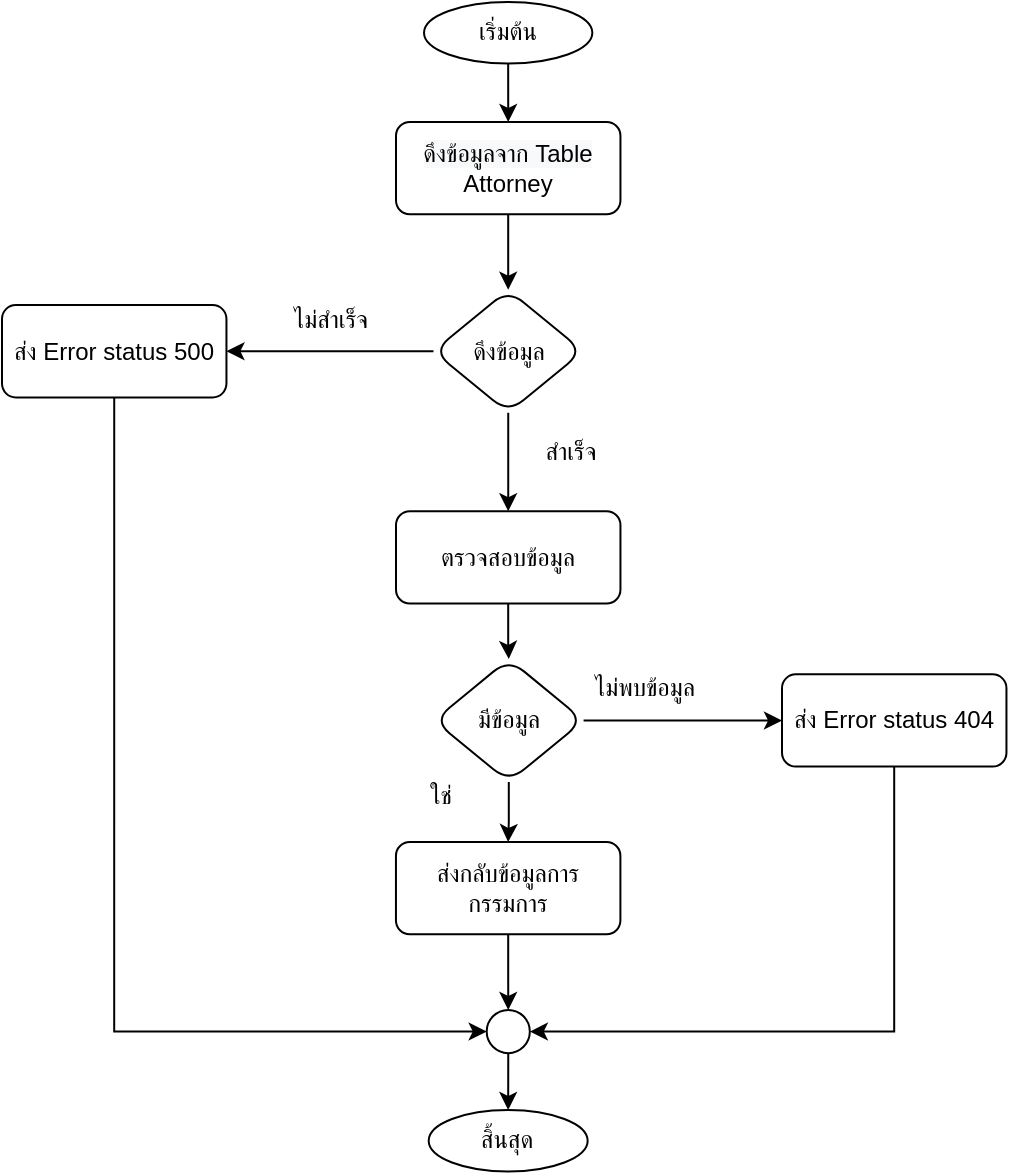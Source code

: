 <mxfile version="20.2.8" type="github">
  <diagram id="QipZethbqMtxS_LvmDGp" name="หน้า-1">
    <mxGraphModel dx="1426" dy="737" grid="1" gridSize="10" guides="1" tooltips="1" connect="1" arrows="1" fold="1" page="1" pageScale="1" pageWidth="827" pageHeight="1169" math="0" shadow="0">
      <root>
        <mxCell id="0" />
        <mxCell id="1" parent="0" />
        <mxCell id="j2K7Y9yZq-5MMMeBtxWt-9" style="edgeStyle=orthogonalEdgeStyle;rounded=0;orthogonalLoop=1;jettySize=auto;html=1;entryX=1;entryY=0.5;entryDx=0;entryDy=0;endArrow=classic;endFill=1;" parent="1" source="j2K7Y9yZq-5MMMeBtxWt-11" target="j2K7Y9yZq-5MMMeBtxWt-7" edge="1">
          <mxGeometry relative="1" as="geometry" />
        </mxCell>
        <mxCell id="j2K7Y9yZq-5MMMeBtxWt-16" value="" style="edgeStyle=orthogonalEdgeStyle;rounded=0;orthogonalLoop=1;jettySize=auto;html=1;endArrow=classic;endFill=1;" parent="1" source="j2K7Y9yZq-5MMMeBtxWt-8" target="j2K7Y9yZq-5MMMeBtxWt-15" edge="1">
          <mxGeometry relative="1" as="geometry" />
        </mxCell>
        <mxCell id="j2K7Y9yZq-5MMMeBtxWt-7" value="ส่ง Error status 500" style="whiteSpace=wrap;html=1;rounded=1;" parent="1" vertex="1">
          <mxGeometry x="160.002" y="191.542" width="112.227" height="46.154" as="geometry" />
        </mxCell>
        <mxCell id="j2K7Y9yZq-5MMMeBtxWt-15" value="มีข้อมูล" style="rhombus;whiteSpace=wrap;html=1;rounded=1;" parent="1" vertex="1">
          <mxGeometry x="375.999" y="368.457" width="74.818" height="61.538" as="geometry" />
        </mxCell>
        <mxCell id="yHEJh9KF-Jgp3zE6XoHF-5" style="edgeStyle=orthogonalEdgeStyle;rounded=0;orthogonalLoop=1;jettySize=auto;html=1;entryX=1;entryY=0.5;entryDx=0;entryDy=0;endArrow=classic;endFill=1;" edge="1" parent="1" source="j2K7Y9yZq-5MMMeBtxWt-17" target="j2K7Y9yZq-5MMMeBtxWt-24">
          <mxGeometry relative="1" as="geometry">
            <Array as="points">
              <mxPoint x="606" y="555" />
            </Array>
          </mxGeometry>
        </mxCell>
        <mxCell id="j2K7Y9yZq-5MMMeBtxWt-17" value="ส่ง Error status 404" style="whiteSpace=wrap;html=1;rounded=1;" parent="1" vertex="1">
          <mxGeometry x="550.002" y="376.149" width="112.227" height="46.154" as="geometry" />
        </mxCell>
        <mxCell id="j2K7Y9yZq-5MMMeBtxWt-18" value="" style="edgeStyle=orthogonalEdgeStyle;rounded=0;orthogonalLoop=1;jettySize=auto;html=1;endArrow=classic;endFill=1;entryX=0;entryY=0.5;entryDx=0;entryDy=0;" parent="1" source="j2K7Y9yZq-5MMMeBtxWt-15" target="j2K7Y9yZq-5MMMeBtxWt-17" edge="1">
          <mxGeometry relative="1" as="geometry">
            <Array as="points">
              <mxPoint x="550" y="399" />
              <mxPoint x="560" y="400" />
            </Array>
          </mxGeometry>
        </mxCell>
        <mxCell id="j2K7Y9yZq-5MMMeBtxWt-19" value="ไม่พบข้อมูล" style="text;html=1;align=center;verticalAlign=middle;resizable=0;points=[];autosize=1;strokeColor=none;fillColor=none;" parent="1" vertex="1">
          <mxGeometry x="440.523" y="368.456" width="80" height="30" as="geometry" />
        </mxCell>
        <mxCell id="j2K7Y9yZq-5MMMeBtxWt-20" value="ใช่" style="text;html=1;align=center;verticalAlign=middle;resizable=0;points=[];autosize=1;strokeColor=none;fillColor=none;" parent="1" vertex="1">
          <mxGeometry x="359.0" y="422.306" width="40" height="30" as="geometry" />
        </mxCell>
        <mxCell id="j2K7Y9yZq-5MMMeBtxWt-21" value="ส่งกลับข้อมูลการกรรมการ" style="whiteSpace=wrap;html=1;rounded=1;" parent="1" vertex="1">
          <mxGeometry x="356.973" y="459.999" width="112.227" height="46.154" as="geometry" />
        </mxCell>
        <mxCell id="j2K7Y9yZq-5MMMeBtxWt-22" value="" style="edgeStyle=orthogonalEdgeStyle;rounded=0;orthogonalLoop=1;jettySize=auto;html=1;endArrow=classic;endFill=1;entryX=0.5;entryY=0;entryDx=0;entryDy=0;" parent="1" source="j2K7Y9yZq-5MMMeBtxWt-15" target="j2K7Y9yZq-5MMMeBtxWt-21" edge="1">
          <mxGeometry relative="1" as="geometry">
            <mxPoint x="56.984" y="872.308" as="targetPoint" />
          </mxGeometry>
        </mxCell>
        <mxCell id="j2K7Y9yZq-5MMMeBtxWt-25" style="edgeStyle=orthogonalEdgeStyle;rounded=0;orthogonalLoop=1;jettySize=auto;html=1;entryX=0;entryY=0.5;entryDx=0;entryDy=0;endArrow=classic;endFill=1;exitX=0.5;exitY=1;exitDx=0;exitDy=0;" parent="1" source="j2K7Y9yZq-5MMMeBtxWt-7" target="j2K7Y9yZq-5MMMeBtxWt-24" edge="1">
          <mxGeometry relative="1" as="geometry" />
        </mxCell>
        <mxCell id="j2K7Y9yZq-5MMMeBtxWt-27" style="edgeStyle=orthogonalEdgeStyle;rounded=0;orthogonalLoop=1;jettySize=auto;html=1;endArrow=classic;endFill=1;" parent="1" source="j2K7Y9yZq-5MMMeBtxWt-21" target="j2K7Y9yZq-5MMMeBtxWt-24" edge="1">
          <mxGeometry relative="1" as="geometry">
            <Array as="points" />
          </mxGeometry>
        </mxCell>
        <mxCell id="j2K7Y9yZq-5MMMeBtxWt-3" value="เริ่มต้น" style="ellipse;whiteSpace=wrap;html=1;rounded=1;glass=0;strokeWidth=1;shadow=0;" parent="1" vertex="1">
          <mxGeometry x="370.998" y="40.002" width="84.17" height="30.769" as="geometry" />
        </mxCell>
        <mxCell id="j2K7Y9yZq-5MMMeBtxWt-5" value="&lt;span style=&quot;color: rgb(0, 0, 0); font-family: Helvetica; font-size: 12px; font-style: normal; font-variant-ligatures: normal; font-variant-caps: normal; font-weight: 400; letter-spacing: normal; orphans: 2; text-align: center; text-indent: 0px; text-transform: none; widows: 2; word-spacing: 0px; -webkit-text-stroke-width: 0px; background-color: rgb(248, 249, 250); text-decoration-thickness: initial; text-decoration-style: initial; text-decoration-color: initial; float: none; display: inline !important;&quot;&gt;ดึงข้อมูลจาก Table&lt;/span&gt;&lt;br style=&quot;color: rgb(0, 0, 0); font-family: Helvetica; font-size: 12px; font-style: normal; font-variant-ligatures: normal; font-variant-caps: normal; font-weight: 400; letter-spacing: normal; orphans: 2; text-align: center; text-indent: 0px; text-transform: none; widows: 2; word-spacing: 0px; -webkit-text-stroke-width: 0px; background-color: rgb(248, 249, 250); text-decoration-thickness: initial; text-decoration-style: initial; text-decoration-color: initial;&quot;&gt;Attorney" style="rounded=1;whiteSpace=wrap;html=1;" parent="1" vertex="1">
          <mxGeometry x="357" y="100" width="112.227" height="46.154" as="geometry" />
        </mxCell>
        <mxCell id="j2K7Y9yZq-5MMMeBtxWt-6" style="edgeStyle=orthogonalEdgeStyle;rounded=0;orthogonalLoop=1;jettySize=auto;html=1;entryX=0.5;entryY=0;entryDx=0;entryDy=0;" parent="1" source="j2K7Y9yZq-5MMMeBtxWt-3" target="j2K7Y9yZq-5MMMeBtxWt-5" edge="1">
          <mxGeometry relative="1" as="geometry" />
        </mxCell>
        <mxCell id="j2K7Y9yZq-5MMMeBtxWt-12" value="" style="edgeStyle=orthogonalEdgeStyle;rounded=0;orthogonalLoop=1;jettySize=auto;html=1;endArrow=classic;endFill=1;" parent="1" source="j2K7Y9yZq-5MMMeBtxWt-5" target="j2K7Y9yZq-5MMMeBtxWt-11" edge="1">
          <mxGeometry relative="1" as="geometry" />
        </mxCell>
        <mxCell id="j2K7Y9yZq-5MMMeBtxWt-8" value="ตรวจสอบข้อมูล" style="whiteSpace=wrap;html=1;rounded=1;" parent="1" vertex="1">
          <mxGeometry x="357" y="294.619" width="112.227" height="46.154" as="geometry" />
        </mxCell>
        <mxCell id="j2K7Y9yZq-5MMMeBtxWt-10" value="" style="edgeStyle=orthogonalEdgeStyle;rounded=0;orthogonalLoop=1;jettySize=auto;html=1;endArrow=classic;endFill=1;" parent="1" source="j2K7Y9yZq-5MMMeBtxWt-11" target="j2K7Y9yZq-5MMMeBtxWt-8" edge="1">
          <mxGeometry relative="1" as="geometry" />
        </mxCell>
        <mxCell id="j2K7Y9yZq-5MMMeBtxWt-11" value="ดึงข้อมูล" style="rhombus;whiteSpace=wrap;html=1;rounded=1;" parent="1" vertex="1">
          <mxGeometry x="375.705" y="183.85" width="74.818" height="61.538" as="geometry" />
        </mxCell>
        <mxCell id="j2K7Y9yZq-5MMMeBtxWt-13" value="ไม่สำเร็จ" style="text;html=1;align=center;verticalAlign=middle;resizable=0;points=[];autosize=1;strokeColor=none;fillColor=none;" parent="1" vertex="1">
          <mxGeometry x="289.003" y="183.854" width="70" height="30" as="geometry" />
        </mxCell>
        <mxCell id="j2K7Y9yZq-5MMMeBtxWt-14" value="สำเร็จ" style="text;html=1;align=center;verticalAlign=middle;resizable=0;points=[];autosize=1;strokeColor=none;fillColor=none;" parent="1" vertex="1">
          <mxGeometry x="419.226" y="250.003" width="50" height="30" as="geometry" />
        </mxCell>
        <mxCell id="yHEJh9KF-Jgp3zE6XoHF-4" value="" style="group" vertex="1" connectable="0" parent="1">
          <mxGeometry x="373.336" y="543.996" width="79.494" height="80.773" as="geometry" />
        </mxCell>
        <mxCell id="j2K7Y9yZq-5MMMeBtxWt-4" value="สิ้นสุด" style="ellipse;whiteSpace=wrap;html=1;rounded=1;glass=0;strokeWidth=1;shadow=0;" parent="yHEJh9KF-Jgp3zE6XoHF-4" vertex="1">
          <mxGeometry y="50.004" width="79.494" height="30.769" as="geometry" />
        </mxCell>
        <mxCell id="j2K7Y9yZq-5MMMeBtxWt-23" value="" style="edgeStyle=orthogonalEdgeStyle;rounded=0;orthogonalLoop=1;jettySize=auto;html=1;endArrow=classic;endFill=1;" parent="yHEJh9KF-Jgp3zE6XoHF-4" source="j2K7Y9yZq-5MMMeBtxWt-24" target="j2K7Y9yZq-5MMMeBtxWt-4" edge="1">
          <mxGeometry relative="1" as="geometry" />
        </mxCell>
        <mxCell id="j2K7Y9yZq-5MMMeBtxWt-24" value="" style="ellipse;whiteSpace=wrap;html=1;aspect=fixed;" parent="yHEJh9KF-Jgp3zE6XoHF-4" vertex="1">
          <mxGeometry x="29.001" width="21.582" height="21.582" as="geometry" />
        </mxCell>
      </root>
    </mxGraphModel>
  </diagram>
</mxfile>
